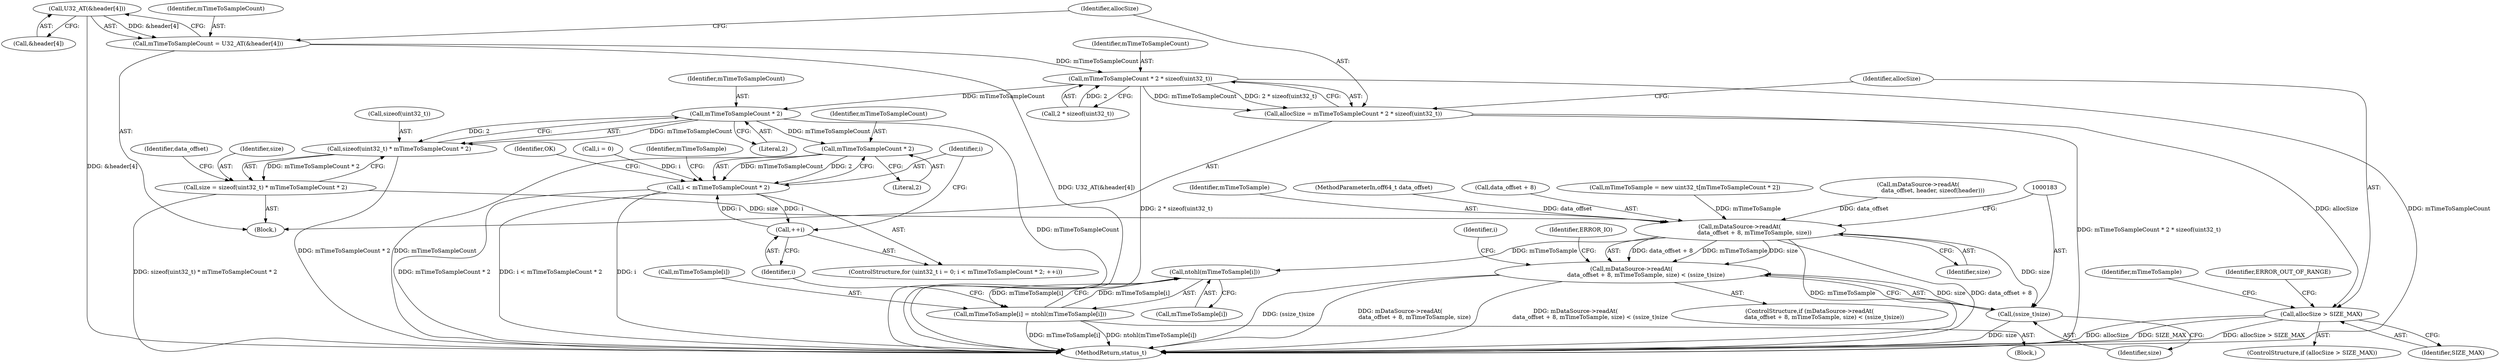 digraph "0_Android_edd4a76eb4747bd19ed122df46fa46b452c12a0d_1@array" {
"1000140" [label="(Call,U32_AT(&header[4]))"];
"1000138" [label="(Call,mTimeToSampleCount = U32_AT(&header[4]))"];
"1000148" [label="(Call,mTimeToSampleCount * 2 * sizeof(uint32_t))"];
"1000146" [label="(Call,allocSize = mTimeToSampleCount * 2 * sizeof(uint32_t))"];
"1000155" [label="(Call,allocSize > SIZE_MAX)"];
"1000171" [label="(Call,mTimeToSampleCount * 2)"];
"1000168" [label="(Call,sizeof(uint32_t) * mTimeToSampleCount * 2)"];
"1000166" [label="(Call,size = sizeof(uint32_t) * mTimeToSampleCount * 2)"];
"1000176" [label="(Call,mDataSource->readAt(\n                data_offset + 8, mTimeToSample, size))"];
"1000175" [label="(Call,mDataSource->readAt(\n                data_offset + 8, mTimeToSample, size) < (ssize_t)size)"];
"1000182" [label="(Call,(ssize_t)size)"];
"1000205" [label="(Call,ntohl(mTimeToSample[i]))"];
"1000201" [label="(Call,mTimeToSample[i] = ntohl(mTimeToSample[i]))"];
"1000195" [label="(Call,mTimeToSampleCount * 2)"];
"1000193" [label="(Call,i < mTimeToSampleCount * 2)"];
"1000198" [label="(Call,++i)"];
"1000210" [label="(Identifier,OK)"];
"1000200" [label="(Block,)"];
"1000201" [label="(Call,mTimeToSample[i] = ntohl(mTimeToSample[i]))"];
"1000181" [label="(Identifier,size)"];
"1000178" [label="(Identifier,data_offset)"];
"1000184" [label="(Identifier,size)"];
"1000171" [label="(Call,mTimeToSampleCount * 2)"];
"1000118" [label="(Call,mDataSource->readAt(\n                data_offset, header, sizeof(header)))"];
"1000197" [label="(Literal,2)"];
"1000191" [label="(Identifier,i)"];
"1000141" [label="(Call,&header[4])"];
"1000138" [label="(Call,mTimeToSampleCount = U32_AT(&header[4]))"];
"1000149" [label="(Identifier,mTimeToSampleCount)"];
"1000188" [label="(ControlStructure,for (uint32_t i = 0; i < mTimeToSampleCount * 2; ++i))"];
"1000206" [label="(Call,mTimeToSample[i])"];
"1000155" [label="(Call,allocSize > SIZE_MAX)"];
"1000180" [label="(Identifier,mTimeToSample)"];
"1000190" [label="(Call,i = 0)"];
"1000187" [label="(Identifier,ERROR_IO)"];
"1000169" [label="(Call,sizeof(uint32_t))"];
"1000140" [label="(Call,U32_AT(&header[4]))"];
"1000205" [label="(Call,ntohl(mTimeToSample[i]))"];
"1000199" [label="(Identifier,i)"];
"1000202" [label="(Call,mTimeToSample[i])"];
"1000156" [label="(Identifier,allocSize)"];
"1000176" [label="(Call,mDataSource->readAt(\n                data_offset + 8, mTimeToSample, size))"];
"1000150" [label="(Call,2 * sizeof(uint32_t))"];
"1000162" [label="(Identifier,mTimeToSample)"];
"1000172" [label="(Identifier,mTimeToSampleCount)"];
"1000166" [label="(Call,size = sizeof(uint32_t) * mTimeToSampleCount * 2)"];
"1000182" [label="(Call,(ssize_t)size)"];
"1000101" [label="(MethodParameterIn,off64_t data_offset)"];
"1000203" [label="(Identifier,mTimeToSample)"];
"1000147" [label="(Identifier,allocSize)"];
"1000154" [label="(ControlStructure,if (allocSize > SIZE_MAX))"];
"1000148" [label="(Call,mTimeToSampleCount * 2 * sizeof(uint32_t))"];
"1000167" [label="(Identifier,size)"];
"1000193" [label="(Call,i < mTimeToSampleCount * 2)"];
"1000174" [label="(ControlStructure,if (mDataSource->readAt(\n                data_offset + 8, mTimeToSample, size) < (ssize_t)size))"];
"1000211" [label="(MethodReturn,status_t)"];
"1000196" [label="(Identifier,mTimeToSampleCount)"];
"1000173" [label="(Literal,2)"];
"1000168" [label="(Call,sizeof(uint32_t) * mTimeToSampleCount * 2)"];
"1000103" [label="(Block,)"];
"1000157" [label="(Identifier,SIZE_MAX)"];
"1000177" [label="(Call,data_offset + 8)"];
"1000139" [label="(Identifier,mTimeToSampleCount)"];
"1000195" [label="(Call,mTimeToSampleCount * 2)"];
"1000146" [label="(Call,allocSize = mTimeToSampleCount * 2 * sizeof(uint32_t))"];
"1000175" [label="(Call,mDataSource->readAt(\n                data_offset + 8, mTimeToSample, size) < (ssize_t)size)"];
"1000194" [label="(Identifier,i)"];
"1000198" [label="(Call,++i)"];
"1000161" [label="(Call,mTimeToSample = new uint32_t[mTimeToSampleCount * 2])"];
"1000160" [label="(Identifier,ERROR_OUT_OF_RANGE)"];
"1000140" -> "1000138"  [label="AST: "];
"1000140" -> "1000141"  [label="CFG: "];
"1000141" -> "1000140"  [label="AST: "];
"1000138" -> "1000140"  [label="CFG: "];
"1000140" -> "1000211"  [label="DDG: &header[4]"];
"1000140" -> "1000138"  [label="DDG: &header[4]"];
"1000138" -> "1000103"  [label="AST: "];
"1000139" -> "1000138"  [label="AST: "];
"1000147" -> "1000138"  [label="CFG: "];
"1000138" -> "1000211"  [label="DDG: U32_AT(&header[4])"];
"1000138" -> "1000148"  [label="DDG: mTimeToSampleCount"];
"1000148" -> "1000146"  [label="AST: "];
"1000148" -> "1000150"  [label="CFG: "];
"1000149" -> "1000148"  [label="AST: "];
"1000150" -> "1000148"  [label="AST: "];
"1000146" -> "1000148"  [label="CFG: "];
"1000148" -> "1000211"  [label="DDG: mTimeToSampleCount"];
"1000148" -> "1000211"  [label="DDG: 2 * sizeof(uint32_t)"];
"1000148" -> "1000146"  [label="DDG: mTimeToSampleCount"];
"1000148" -> "1000146"  [label="DDG: 2 * sizeof(uint32_t)"];
"1000150" -> "1000148"  [label="DDG: 2"];
"1000148" -> "1000171"  [label="DDG: mTimeToSampleCount"];
"1000146" -> "1000103"  [label="AST: "];
"1000147" -> "1000146"  [label="AST: "];
"1000156" -> "1000146"  [label="CFG: "];
"1000146" -> "1000211"  [label="DDG: mTimeToSampleCount * 2 * sizeof(uint32_t)"];
"1000146" -> "1000155"  [label="DDG: allocSize"];
"1000155" -> "1000154"  [label="AST: "];
"1000155" -> "1000157"  [label="CFG: "];
"1000156" -> "1000155"  [label="AST: "];
"1000157" -> "1000155"  [label="AST: "];
"1000160" -> "1000155"  [label="CFG: "];
"1000162" -> "1000155"  [label="CFG: "];
"1000155" -> "1000211"  [label="DDG: SIZE_MAX"];
"1000155" -> "1000211"  [label="DDG: allocSize > SIZE_MAX"];
"1000155" -> "1000211"  [label="DDG: allocSize"];
"1000171" -> "1000168"  [label="AST: "];
"1000171" -> "1000173"  [label="CFG: "];
"1000172" -> "1000171"  [label="AST: "];
"1000173" -> "1000171"  [label="AST: "];
"1000168" -> "1000171"  [label="CFG: "];
"1000171" -> "1000211"  [label="DDG: mTimeToSampleCount"];
"1000171" -> "1000168"  [label="DDG: mTimeToSampleCount"];
"1000171" -> "1000168"  [label="DDG: 2"];
"1000171" -> "1000195"  [label="DDG: mTimeToSampleCount"];
"1000168" -> "1000166"  [label="AST: "];
"1000169" -> "1000168"  [label="AST: "];
"1000166" -> "1000168"  [label="CFG: "];
"1000168" -> "1000211"  [label="DDG: mTimeToSampleCount * 2"];
"1000168" -> "1000166"  [label="DDG: mTimeToSampleCount * 2"];
"1000166" -> "1000103"  [label="AST: "];
"1000167" -> "1000166"  [label="AST: "];
"1000178" -> "1000166"  [label="CFG: "];
"1000166" -> "1000211"  [label="DDG: sizeof(uint32_t) * mTimeToSampleCount * 2"];
"1000166" -> "1000176"  [label="DDG: size"];
"1000176" -> "1000175"  [label="AST: "];
"1000176" -> "1000181"  [label="CFG: "];
"1000177" -> "1000176"  [label="AST: "];
"1000180" -> "1000176"  [label="AST: "];
"1000181" -> "1000176"  [label="AST: "];
"1000183" -> "1000176"  [label="CFG: "];
"1000176" -> "1000211"  [label="DDG: mTimeToSample"];
"1000176" -> "1000211"  [label="DDG: data_offset + 8"];
"1000176" -> "1000175"  [label="DDG: data_offset + 8"];
"1000176" -> "1000175"  [label="DDG: mTimeToSample"];
"1000176" -> "1000175"  [label="DDG: size"];
"1000118" -> "1000176"  [label="DDG: data_offset"];
"1000101" -> "1000176"  [label="DDG: data_offset"];
"1000161" -> "1000176"  [label="DDG: mTimeToSample"];
"1000176" -> "1000182"  [label="DDG: size"];
"1000176" -> "1000205"  [label="DDG: mTimeToSample"];
"1000175" -> "1000174"  [label="AST: "];
"1000175" -> "1000182"  [label="CFG: "];
"1000182" -> "1000175"  [label="AST: "];
"1000187" -> "1000175"  [label="CFG: "];
"1000191" -> "1000175"  [label="CFG: "];
"1000175" -> "1000211"  [label="DDG: (ssize_t)size"];
"1000175" -> "1000211"  [label="DDG: mDataSource->readAt(\n                data_offset + 8, mTimeToSample, size)"];
"1000175" -> "1000211"  [label="DDG: mDataSource->readAt(\n                data_offset + 8, mTimeToSample, size) < (ssize_t)size"];
"1000182" -> "1000175"  [label="DDG: size"];
"1000182" -> "1000184"  [label="CFG: "];
"1000183" -> "1000182"  [label="AST: "];
"1000184" -> "1000182"  [label="AST: "];
"1000182" -> "1000211"  [label="DDG: size"];
"1000205" -> "1000201"  [label="AST: "];
"1000205" -> "1000206"  [label="CFG: "];
"1000206" -> "1000205"  [label="AST: "];
"1000201" -> "1000205"  [label="CFG: "];
"1000205" -> "1000201"  [label="DDG: mTimeToSample[i]"];
"1000201" -> "1000205"  [label="DDG: mTimeToSample[i]"];
"1000201" -> "1000200"  [label="AST: "];
"1000202" -> "1000201"  [label="AST: "];
"1000199" -> "1000201"  [label="CFG: "];
"1000201" -> "1000211"  [label="DDG: ntohl(mTimeToSample[i])"];
"1000201" -> "1000211"  [label="DDG: mTimeToSample[i]"];
"1000195" -> "1000193"  [label="AST: "];
"1000195" -> "1000197"  [label="CFG: "];
"1000196" -> "1000195"  [label="AST: "];
"1000197" -> "1000195"  [label="AST: "];
"1000193" -> "1000195"  [label="CFG: "];
"1000195" -> "1000211"  [label="DDG: mTimeToSampleCount"];
"1000195" -> "1000193"  [label="DDG: mTimeToSampleCount"];
"1000195" -> "1000193"  [label="DDG: 2"];
"1000193" -> "1000188"  [label="AST: "];
"1000194" -> "1000193"  [label="AST: "];
"1000203" -> "1000193"  [label="CFG: "];
"1000210" -> "1000193"  [label="CFG: "];
"1000193" -> "1000211"  [label="DDG: i"];
"1000193" -> "1000211"  [label="DDG: mTimeToSampleCount * 2"];
"1000193" -> "1000211"  [label="DDG: i < mTimeToSampleCount * 2"];
"1000190" -> "1000193"  [label="DDG: i"];
"1000198" -> "1000193"  [label="DDG: i"];
"1000193" -> "1000198"  [label="DDG: i"];
"1000198" -> "1000188"  [label="AST: "];
"1000198" -> "1000199"  [label="CFG: "];
"1000199" -> "1000198"  [label="AST: "];
"1000194" -> "1000198"  [label="CFG: "];
}
